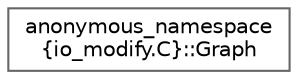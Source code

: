 digraph "Graphical Class Hierarchy"
{
 // INTERACTIVE_SVG=YES
 // LATEX_PDF_SIZE
  bgcolor="transparent";
  edge [fontname=Helvetica,fontsize=10,labelfontname=Helvetica,labelfontsize=10];
  node [fontname=Helvetica,fontsize=10,shape=box,height=0.2,width=0.4];
  rankdir="LR";
  Node0 [id="Node000000",label="anonymous_namespace\l\{io_modify.C\}::Graph",height=0.2,width=0.4,color="grey40", fillcolor="white", style="filled",URL="$classanonymous__namespace_02io__modify_8C_03_1_1Graph.html",tooltip=" "];
}
